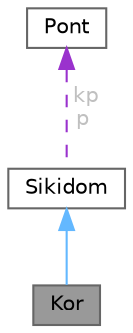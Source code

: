 digraph "Kor"
{
 // LATEX_PDF_SIZE
  bgcolor="transparent";
  edge [fontname=Helvetica,fontsize=10,labelfontname=Helvetica,labelfontsize=10];
  node [fontname=Helvetica,fontsize=10,shape=box,height=0.2,width=0.4];
  Node1 [id="Node000001",label="Kor",height=0.2,width=0.4,color="gray40", fillcolor="grey60", style="filled", fontcolor="black",tooltip="Kor osztály. A Kor osztály a Sikidom leszármazottja, mely egy kör síkidomot reprezentál,..."];
  Node2 -> Node1 [id="edge5_Node000001_Node000002",dir="back",color="steelblue1",style="solid",tooltip=" "];
  Node2 [id="Node000002",label="Sikidom",height=0.2,width=0.4,color="gray40", fillcolor="white", style="filled",URL="$class_sikidom.html",tooltip="Sikidom osztály. A sikidom osztály egy absztrakt osztály, melynek leszármazottai a különböző (szabály..."];
  Node3 -> Node2 [id="edge6_Node000002_Node000003",dir="back",color="darkorchid3",style="dashed",tooltip=" ",label=" kp\np",fontcolor="grey" ];
  Node3 [id="Node000003",label="Pont",height=0.2,width=0.4,color="gray40", fillcolor="white", style="filled",URL="$class_pont.html",tooltip="Pont osztály A pontokat a síkon tárolja, x és y koordinátákkal."];
}

